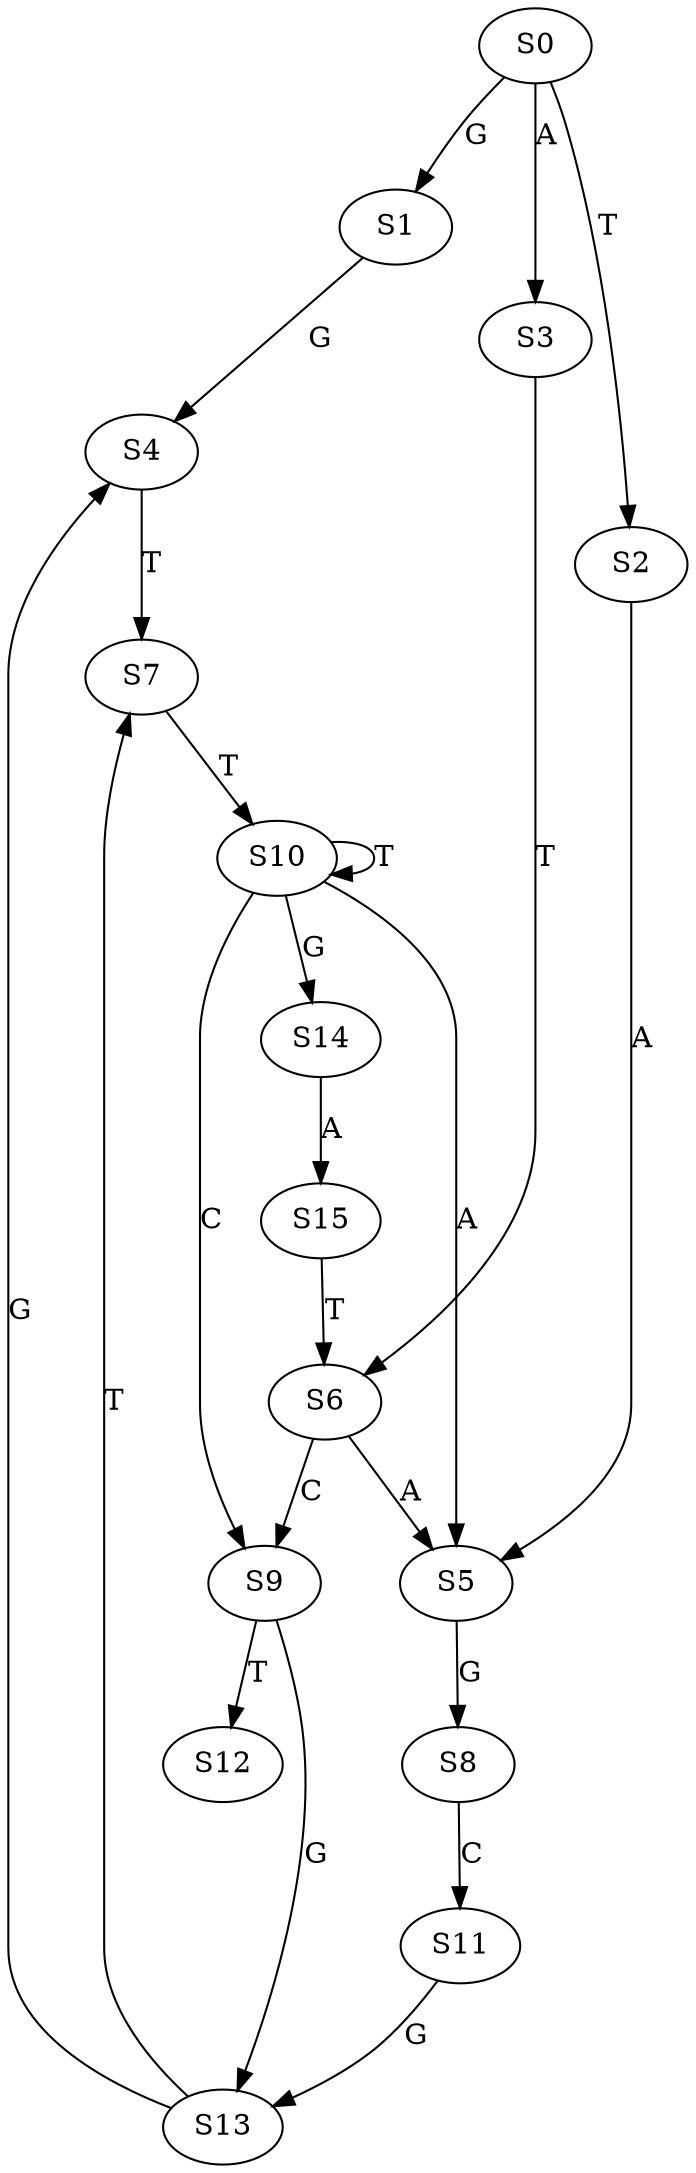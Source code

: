 strict digraph  {
	S0 -> S1 [ label = G ];
	S0 -> S2 [ label = T ];
	S0 -> S3 [ label = A ];
	S1 -> S4 [ label = G ];
	S2 -> S5 [ label = A ];
	S3 -> S6 [ label = T ];
	S4 -> S7 [ label = T ];
	S5 -> S8 [ label = G ];
	S6 -> S5 [ label = A ];
	S6 -> S9 [ label = C ];
	S7 -> S10 [ label = T ];
	S8 -> S11 [ label = C ];
	S9 -> S12 [ label = T ];
	S9 -> S13 [ label = G ];
	S10 -> S9 [ label = C ];
	S10 -> S10 [ label = T ];
	S10 -> S14 [ label = G ];
	S10 -> S5 [ label = A ];
	S11 -> S13 [ label = G ];
	S13 -> S4 [ label = G ];
	S13 -> S7 [ label = T ];
	S14 -> S15 [ label = A ];
	S15 -> S6 [ label = T ];
}
